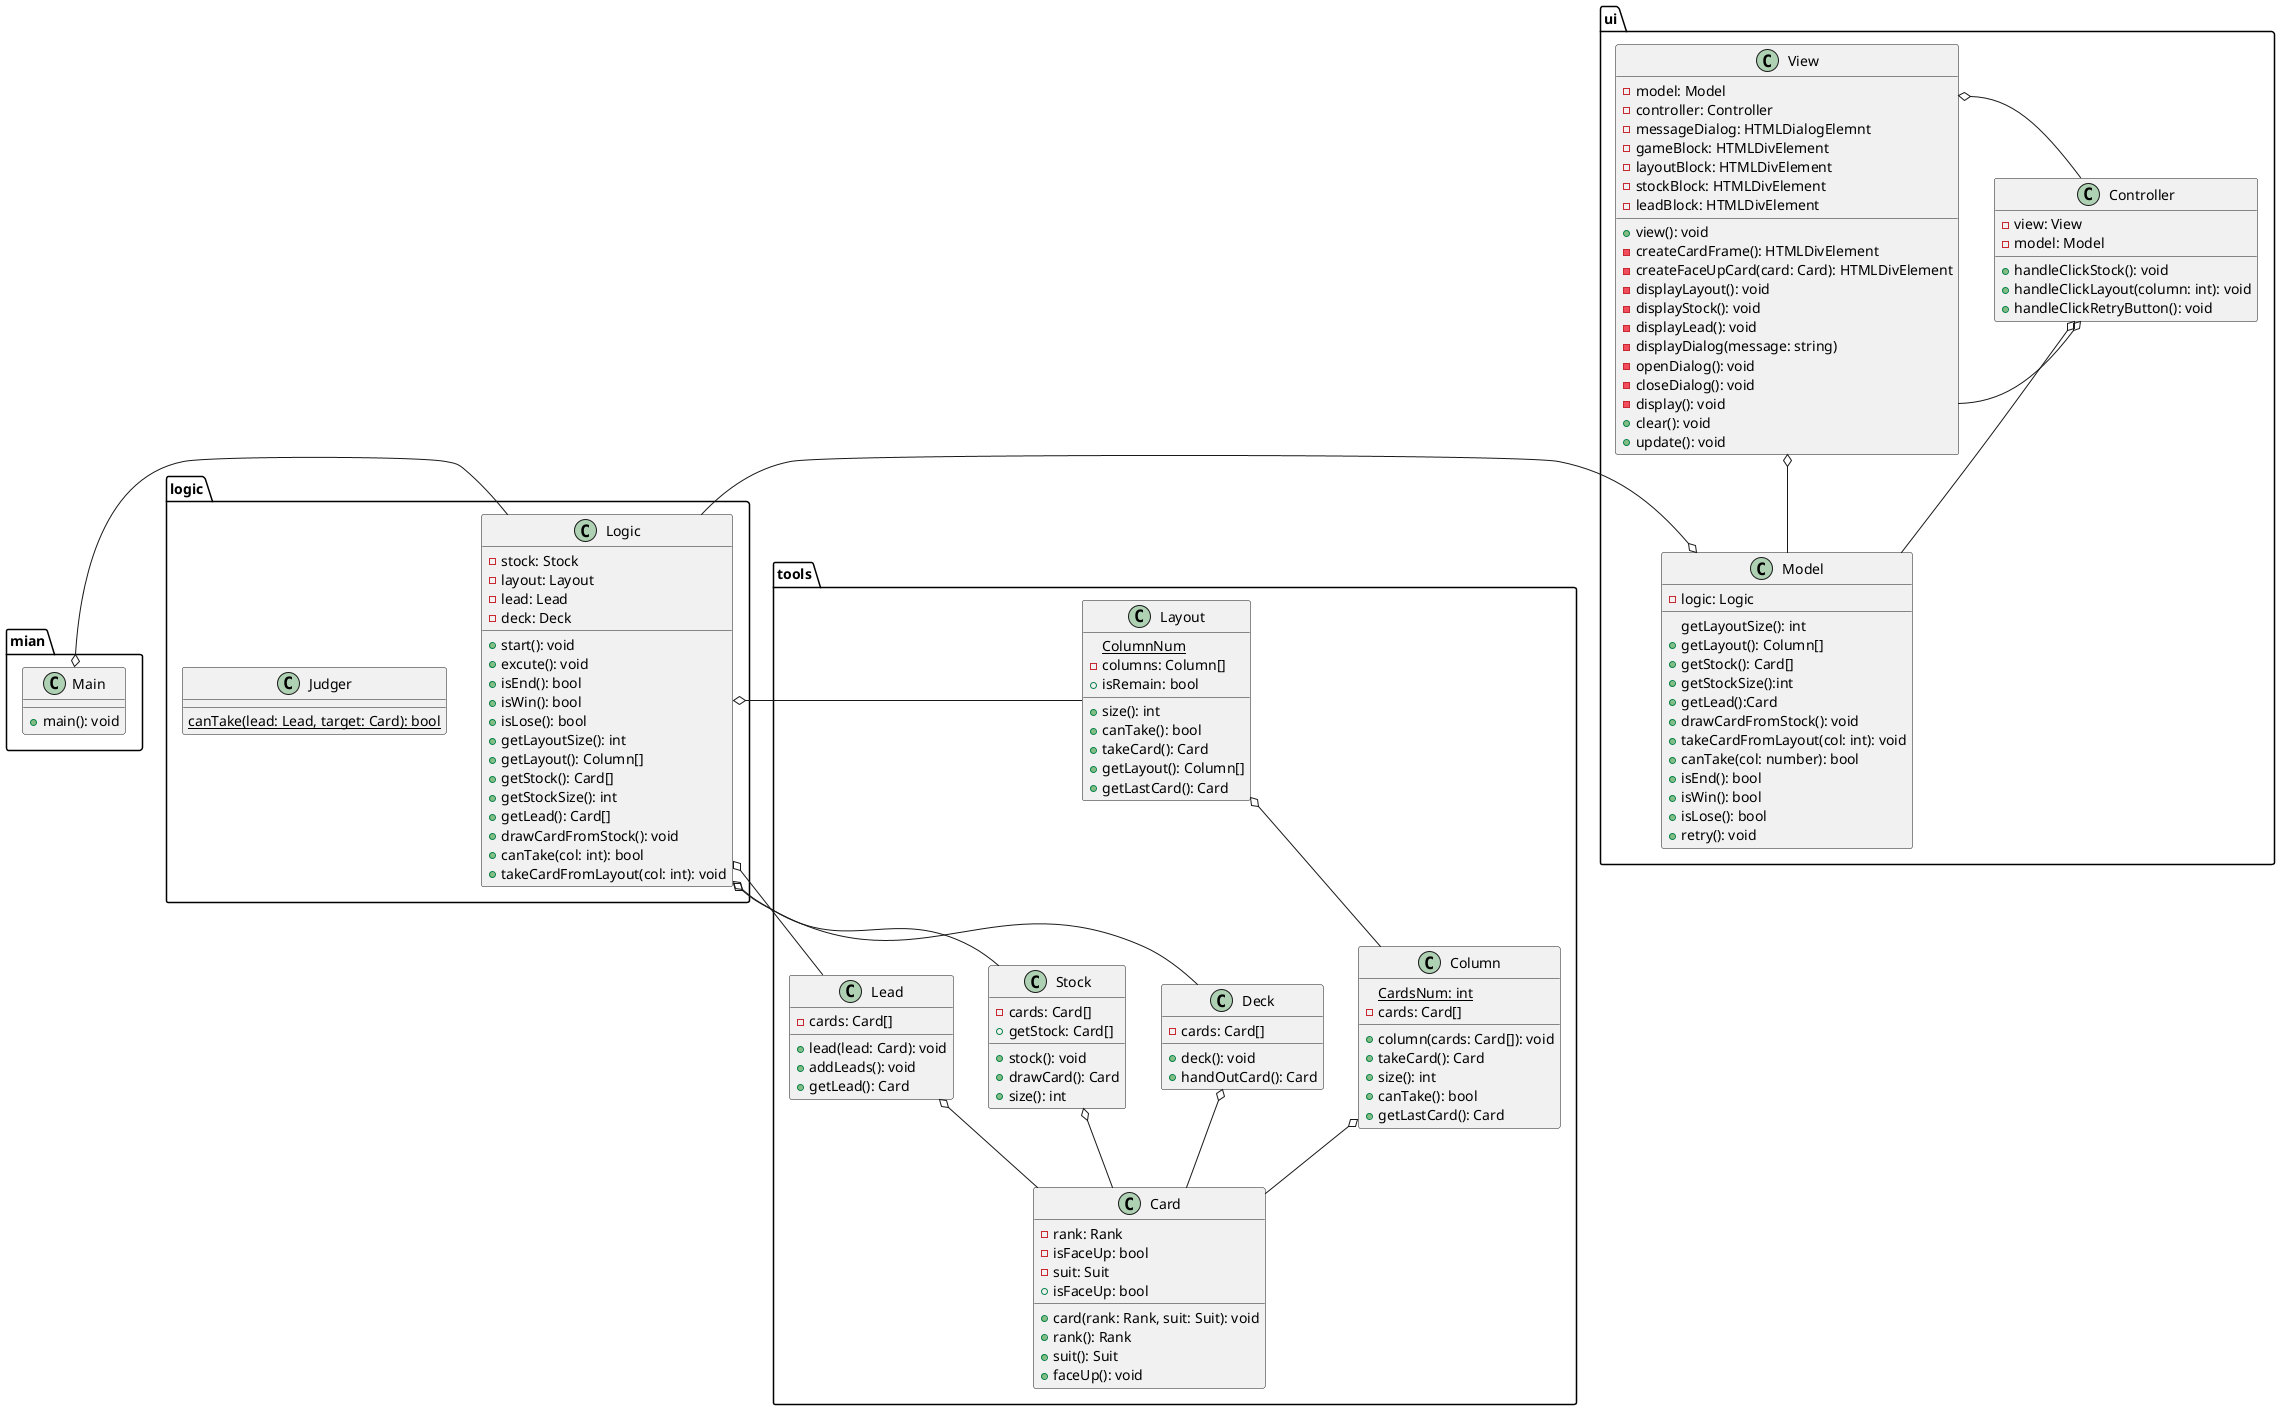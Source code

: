 @startuml GOLF

package "mian" {
    class Main{
        +main(): void
    }
}

package "logic" {
    class Logic {
        -stock: Stock
        -layout: Layout
        -lead: Lead
        -deck: Deck
        +start(): void
        +excute(): void
        +isEnd(): bool
        +isWin(): bool
        +isLose(): bool
        +getLayoutSize(): int
        +getLayout(): Column[]
        +getStock(): Card[]
        +getStockSize(): int
        +getLead(): Card[]
        +drawCardFromStock(): void
        +canTake(col: int): bool
        +takeCardFromLayout(col: int): void
    }

    class Judger {
        {static} canTake(lead: Lead, target: Card): bool
    }
}

package "tools" {
    ' カード
    class Card {
        -rank: Rank
        -isFaceUp: bool
        -suit: Suit
        +card(rank: Rank, suit: Suit): void
        +rank(): Rank
        +suit(): Suit
        +isFaceUp: bool
        +faceUp(): void
    }
    ' 山札
    class Stock {
        -cards: Card[]
        +stock(): void
        +drawCard(): Card
        +size(): int
        +getStock: Card[]
    }
    ' 列
    class Column {
        {static} CardsNum: int
        -cards: Card[]
        +column(cards: Card[]): void
        +takeCard(): Card
        +size(): int
        +canTake(): bool
        +getLastCard(): Card
    }
    ' 場札
    class Layout {
        {static} ColumnNum
        -columns: Column[]
        +size(): int
        +canTake(): bool
        +takeCard(): Card
        +getLayout(): Column[]
        +getLastCard(): Card
        +isRemain: bool
    }
    ' 台札
    class Lead {
        -cards: Card[]
        +lead(lead: Card): void
        +addLeads(): void
        +getLead(): Card
    }
    ' デッキ
    class Deck {
        -cards: Card[]
        +deck(): void
        +handOutCard(): Card
    }
}

package "ui" {
    class Model {
        -logic: Logic
        getLayoutSize(): int
        +getLayout(): Column[]
        +getStock(): Card[]
        +getStockSize():int
        +getLead():Card
        +drawCardFromStock(): void
        +takeCardFromLayout(col: int): void
        +canTake(col: number): bool
        +isEnd(): bool
        +isWin(): bool
        +isLose(): bool
        +retry(): void
    }
    class View {
        -model: Model
        -controller: Controller
        -messageDialog: HTMLDialogElemnt
        -gameBlock: HTMLDivElement
        -layoutBlock: HTMLDivElement
        -stockBlock: HTMLDivElement
        -leadBlock: HTMLDivElement
        +view(): void
        -createCardFrame(): HTMLDivElement
        -createFaceUpCard(card: Card): HTMLDivElement
        -displayLayout(): void
        -displayStock(): void
        -displayLead(): void
        -displayDialog(message: string)
        -openDialog(): void
        -closeDialog(): void
        -display(): void
        +clear(): void
        +update(): void
    }
    class Controller {
        -view: View
        -model: Model
        +handleClickStock(): void
        +handleClickLayout(column: int): void
        +handleClickRetryButton(): void
    }
}

Main o- Logic
Deck o-- Card
Stock o-- Card
Lead o-- Card
Column o-- Card
Layout o-- Column
Logic o- Deck
Logic o- Stock
Logic o- Lead
Logic o- Layout
Controller o- Model
Controller o- View
View o-- Model
View o- Controller
Model o- Logic

@enduml
